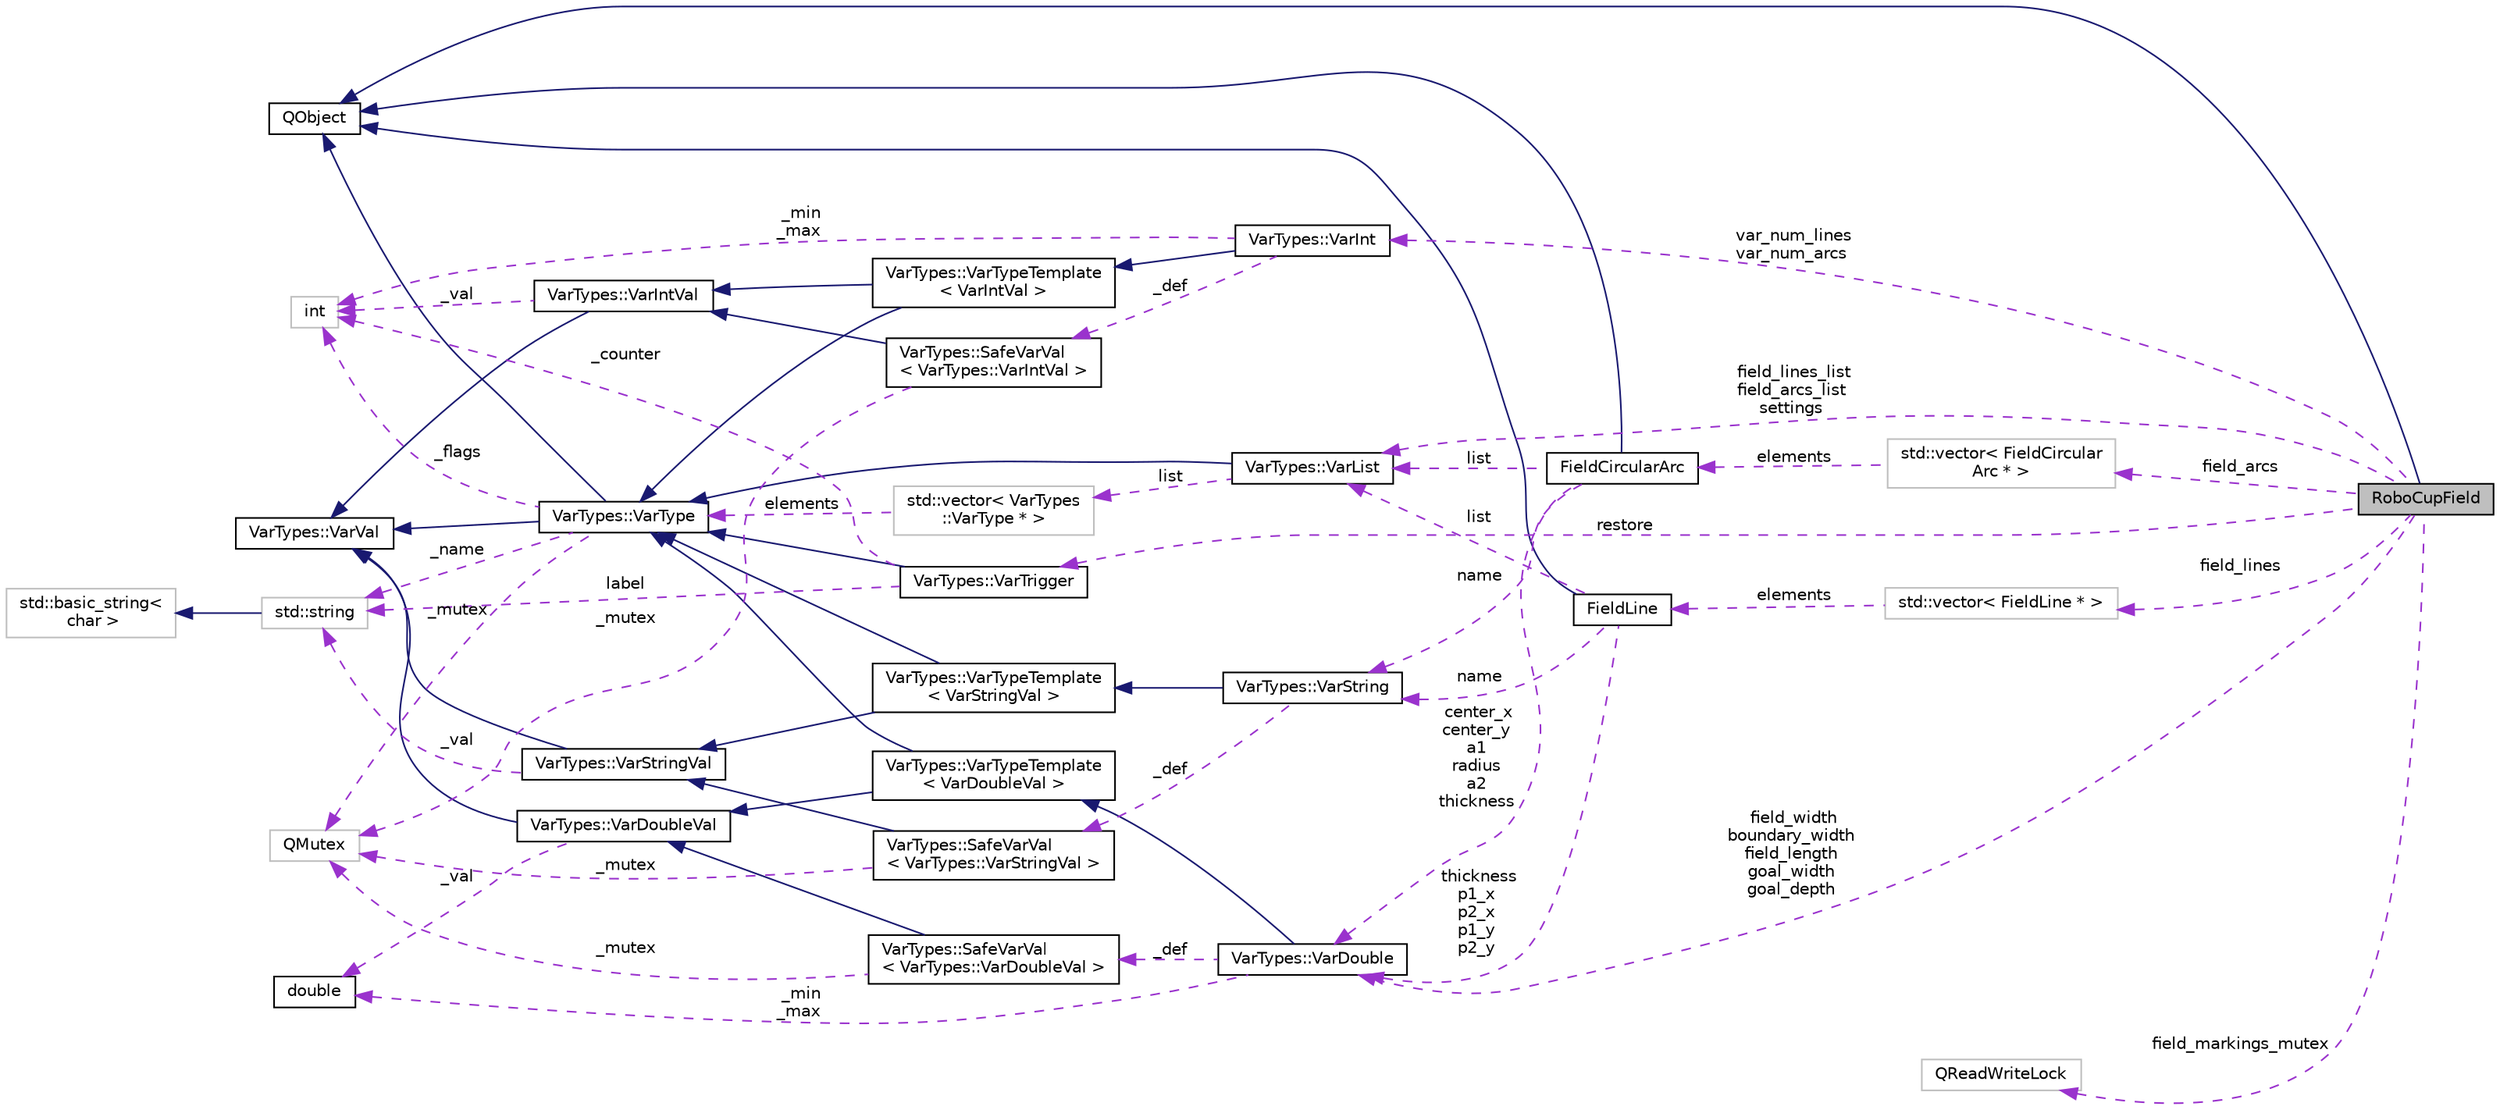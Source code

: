 digraph "RoboCupField"
{
 // INTERACTIVE_SVG=YES
  edge [fontname="Helvetica",fontsize="10",labelfontname="Helvetica",labelfontsize="10"];
  node [fontname="Helvetica",fontsize="10",shape=record];
  rankdir="LR";
  Node1 [label="RoboCupField",height=0.2,width=0.4,color="black", fillcolor="grey75", style="filled", fontcolor="black"];
  Node2 -> Node1 [dir="back",color="midnightblue",fontsize="10",style="solid",fontname="Helvetica"];
  Node2 [label="QObject",height=0.2,width=0.4,color="black", fillcolor="white", style="filled",URL="$dc/d4f/class_q_object.html"];
  Node3 -> Node1 [dir="back",color="darkorchid3",fontsize="10",style="dashed",label=" field_lines_list\nfield_arcs_list\nsettings" ,fontname="Helvetica"];
  Node3 [label="VarTypes::VarList",height=0.2,width=0.4,color="black", fillcolor="white", style="filled",URL="$d1/d74/class_var_types_1_1_var_list.html",tooltip="This is the list type of the VarTypes system. "];
  Node4 -> Node3 [dir="back",color="midnightblue",fontsize="10",style="solid",fontname="Helvetica"];
  Node4 [label="VarTypes::VarType",height=0.2,width=0.4,color="black", fillcolor="white", style="filled",URL="$d4/d59/class_var_types_1_1_var_type.html",tooltip="The base class of the VarTypes system. "];
  Node2 -> Node4 [dir="back",color="midnightblue",fontsize="10",style="solid",fontname="Helvetica"];
  Node5 -> Node4 [dir="back",color="midnightblue",fontsize="10",style="solid",fontname="Helvetica"];
  Node5 [label="VarTypes::VarVal",height=0.2,width=0.4,color="black", fillcolor="white", style="filled",URL="$d6/de8/class_var_types_1_1_var_val.html"];
  Node6 -> Node4 [dir="back",color="darkorchid3",fontsize="10",style="dashed",label=" _flags" ,fontname="Helvetica"];
  Node6 [label="int",height=0.2,width=0.4,color="grey75", fillcolor="white", style="filled"];
  Node7 -> Node4 [dir="back",color="darkorchid3",fontsize="10",style="dashed",label=" _name" ,fontname="Helvetica"];
  Node7 [label="std::string",height=0.2,width=0.4,color="grey75", fillcolor="white", style="filled",tooltip="STL class. "];
  Node8 -> Node7 [dir="back",color="midnightblue",fontsize="10",style="solid",fontname="Helvetica"];
  Node8 [label="std::basic_string\<\l char \>",height=0.2,width=0.4,color="grey75", fillcolor="white", style="filled",tooltip="STL class. "];
  Node9 -> Node4 [dir="back",color="darkorchid3",fontsize="10",style="dashed",label=" _mutex" ,fontname="Helvetica"];
  Node9 [label="QMutex",height=0.2,width=0.4,color="grey75", fillcolor="white", style="filled"];
  Node10 -> Node3 [dir="back",color="darkorchid3",fontsize="10",style="dashed",label=" list" ,fontname="Helvetica"];
  Node10 [label="std::vector\< VarTypes\l::VarType * \>",height=0.2,width=0.4,color="grey75", fillcolor="white", style="filled"];
  Node4 -> Node10 [dir="back",color="darkorchid3",fontsize="10",style="dashed",label=" elements" ,fontname="Helvetica"];
  Node11 -> Node1 [dir="back",color="darkorchid3",fontsize="10",style="dashed",label=" var_num_lines\nvar_num_arcs" ,fontname="Helvetica"];
  Node11 [label="VarTypes::VarInt",height=0.2,width=0.4,color="black", fillcolor="white", style="filled",URL="$d0/d6c/class_var_types_1_1_var_int.html",tooltip="A Vartype for storing integers. "];
  Node12 -> Node11 [dir="back",color="midnightblue",fontsize="10",style="solid",fontname="Helvetica"];
  Node12 [label="VarTypes::VarTypeTemplate\l\< VarIntVal \>",height=0.2,width=0.4,color="black", fillcolor="white", style="filled",URL="$d7/d38/class_var_types_1_1_var_type_template.html"];
  Node4 -> Node12 [dir="back",color="midnightblue",fontsize="10",style="solid",fontname="Helvetica"];
  Node13 -> Node12 [dir="back",color="midnightblue",fontsize="10",style="solid",fontname="Helvetica"];
  Node13 [label="VarTypes::VarIntVal",height=0.2,width=0.4,color="black", fillcolor="white", style="filled",URL="$d4/dc9/class_var_types_1_1_var_int_val.html",tooltip="A Vartype for storing integers. "];
  Node5 -> Node13 [dir="back",color="midnightblue",fontsize="10",style="solid",fontname="Helvetica"];
  Node6 -> Node13 [dir="back",color="darkorchid3",fontsize="10",style="dashed",label=" _val" ,fontname="Helvetica"];
  Node14 -> Node11 [dir="back",color="darkorchid3",fontsize="10",style="dashed",label=" _def" ,fontname="Helvetica"];
  Node14 [label="VarTypes::SafeVarVal\l\< VarTypes::VarIntVal \>",height=0.2,width=0.4,color="black", fillcolor="white", style="filled",URL="$d2/dc4/class_var_types_1_1_safe_var_val.html"];
  Node13 -> Node14 [dir="back",color="midnightblue",fontsize="10",style="solid",fontname="Helvetica"];
  Node9 -> Node14 [dir="back",color="darkorchid3",fontsize="10",style="dashed",label=" _mutex" ,fontname="Helvetica"];
  Node6 -> Node11 [dir="back",color="darkorchid3",fontsize="10",style="dashed",label=" _min\n_max" ,fontname="Helvetica"];
  Node15 -> Node1 [dir="back",color="darkorchid3",fontsize="10",style="dashed",label=" field_arcs" ,fontname="Helvetica"];
  Node15 [label="std::vector\< FieldCircular\lArc * \>",height=0.2,width=0.4,color="grey75", fillcolor="white", style="filled"];
  Node16 -> Node15 [dir="back",color="darkorchid3",fontsize="10",style="dashed",label=" elements" ,fontname="Helvetica"];
  Node16 [label="FieldCircularArc",height=0.2,width=0.4,color="black", fillcolor="white", style="filled",URL="$da/d15/class_field_circular_arc.html"];
  Node2 -> Node16 [dir="back",color="midnightblue",fontsize="10",style="solid",fontname="Helvetica"];
  Node3 -> Node16 [dir="back",color="darkorchid3",fontsize="10",style="dashed",label=" list" ,fontname="Helvetica"];
  Node17 -> Node16 [dir="back",color="darkorchid3",fontsize="10",style="dashed",label=" center_x\ncenter_y\na1\nradius\na2\nthickness" ,fontname="Helvetica"];
  Node17 [label="VarTypes::VarDouble",height=0.2,width=0.4,color="black", fillcolor="white", style="filled",URL="$d6/de9/class_var_types_1_1_var_double.html",tooltip="A Vartype for storing double precision floating points. "];
  Node18 -> Node17 [dir="back",color="midnightblue",fontsize="10",style="solid",fontname="Helvetica"];
  Node18 [label="VarTypes::VarTypeTemplate\l\< VarDoubleVal \>",height=0.2,width=0.4,color="black", fillcolor="white", style="filled",URL="$d7/d38/class_var_types_1_1_var_type_template.html"];
  Node4 -> Node18 [dir="back",color="midnightblue",fontsize="10",style="solid",fontname="Helvetica"];
  Node19 -> Node18 [dir="back",color="midnightblue",fontsize="10",style="solid",fontname="Helvetica"];
  Node19 [label="VarTypes::VarDoubleVal",height=0.2,width=0.4,color="black", fillcolor="white", style="filled",URL="$db/d0f/class_var_types_1_1_var_double_val.html"];
  Node5 -> Node19 [dir="back",color="midnightblue",fontsize="10",style="solid",fontname="Helvetica"];
  Node20 -> Node19 [dir="back",color="darkorchid3",fontsize="10",style="dashed",label=" _val" ,fontname="Helvetica"];
  Node20 [label="double",height=0.2,width=0.4,color="black", fillcolor="white", style="filled",URL="$df/de6/classdouble.html"];
  Node20 -> Node17 [dir="back",color="darkorchid3",fontsize="10",style="dashed",label=" _min\n_max" ,fontname="Helvetica"];
  Node21 -> Node17 [dir="back",color="darkorchid3",fontsize="10",style="dashed",label=" _def" ,fontname="Helvetica"];
  Node21 [label="VarTypes::SafeVarVal\l\< VarTypes::VarDoubleVal \>",height=0.2,width=0.4,color="black", fillcolor="white", style="filled",URL="$d2/dc4/class_var_types_1_1_safe_var_val.html"];
  Node19 -> Node21 [dir="back",color="midnightblue",fontsize="10",style="solid",fontname="Helvetica"];
  Node9 -> Node21 [dir="back",color="darkorchid3",fontsize="10",style="dashed",label=" _mutex" ,fontname="Helvetica"];
  Node22 -> Node16 [dir="back",color="darkorchid3",fontsize="10",style="dashed",label=" name" ,fontname="Helvetica"];
  Node22 [label="VarTypes::VarString",height=0.2,width=0.4,color="black", fillcolor="white", style="filled",URL="$d5/deb/class_var_types_1_1_var_string.html",tooltip="This is the string VarType of the VarTypes system. "];
  Node23 -> Node22 [dir="back",color="midnightblue",fontsize="10",style="solid",fontname="Helvetica"];
  Node23 [label="VarTypes::VarTypeTemplate\l\< VarStringVal \>",height=0.2,width=0.4,color="black", fillcolor="white", style="filled",URL="$d7/d38/class_var_types_1_1_var_type_template.html"];
  Node4 -> Node23 [dir="back",color="midnightblue",fontsize="10",style="solid",fontname="Helvetica"];
  Node24 -> Node23 [dir="back",color="midnightblue",fontsize="10",style="solid",fontname="Helvetica"];
  Node24 [label="VarTypes::VarStringVal",height=0.2,width=0.4,color="black", fillcolor="white", style="filled",URL="$db/d2f/class_var_types_1_1_var_string_val.html",tooltip="This is the string VarTypeVal of the VarTypes system. "];
  Node5 -> Node24 [dir="back",color="midnightblue",fontsize="10",style="solid",fontname="Helvetica"];
  Node7 -> Node24 [dir="back",color="darkorchid3",fontsize="10",style="dashed",label=" _val" ,fontname="Helvetica"];
  Node25 -> Node22 [dir="back",color="darkorchid3",fontsize="10",style="dashed",label=" _def" ,fontname="Helvetica"];
  Node25 [label="VarTypes::SafeVarVal\l\< VarTypes::VarStringVal \>",height=0.2,width=0.4,color="black", fillcolor="white", style="filled",URL="$d2/dc4/class_var_types_1_1_safe_var_val.html"];
  Node24 -> Node25 [dir="back",color="midnightblue",fontsize="10",style="solid",fontname="Helvetica"];
  Node9 -> Node25 [dir="back",color="darkorchid3",fontsize="10",style="dashed",label=" _mutex" ,fontname="Helvetica"];
  Node17 -> Node1 [dir="back",color="darkorchid3",fontsize="10",style="dashed",label=" field_width\nboundary_width\nfield_length\ngoal_width\ngoal_depth" ,fontname="Helvetica"];
  Node26 -> Node1 [dir="back",color="darkorchid3",fontsize="10",style="dashed",label=" field_lines" ,fontname="Helvetica"];
  Node26 [label="std::vector\< FieldLine * \>",height=0.2,width=0.4,color="grey75", fillcolor="white", style="filled"];
  Node27 -> Node26 [dir="back",color="darkorchid3",fontsize="10",style="dashed",label=" elements" ,fontname="Helvetica"];
  Node27 [label="FieldLine",height=0.2,width=0.4,color="black", fillcolor="white", style="filled",URL="$db/dda/class_field_line.html"];
  Node2 -> Node27 [dir="back",color="midnightblue",fontsize="10",style="solid",fontname="Helvetica"];
  Node3 -> Node27 [dir="back",color="darkorchid3",fontsize="10",style="dashed",label=" list" ,fontname="Helvetica"];
  Node17 -> Node27 [dir="back",color="darkorchid3",fontsize="10",style="dashed",label=" thickness\np1_x\np2_x\np1_y\np2_y" ,fontname="Helvetica"];
  Node22 -> Node27 [dir="back",color="darkorchid3",fontsize="10",style="dashed",label=" name" ,fontname="Helvetica"];
  Node28 -> Node1 [dir="back",color="darkorchid3",fontsize="10",style="dashed",label=" restore" ,fontname="Helvetica"];
  Node28 [label="VarTypes::VarTrigger",height=0.2,width=0.4,color="black", fillcolor="white", style="filled",URL="$d8/d89/class_var_types_1_1_var_trigger.html",tooltip="This is a Trigger-like VarType of the VarTypes system. "];
  Node4 -> Node28 [dir="back",color="midnightblue",fontsize="10",style="solid",fontname="Helvetica"];
  Node6 -> Node28 [dir="back",color="darkorchid3",fontsize="10",style="dashed",label=" _counter" ,fontname="Helvetica"];
  Node7 -> Node28 [dir="back",color="darkorchid3",fontsize="10",style="dashed",label=" label" ,fontname="Helvetica"];
  Node29 -> Node1 [dir="back",color="darkorchid3",fontsize="10",style="dashed",label=" field_markings_mutex" ,fontname="Helvetica"];
  Node29 [label="QReadWriteLock",height=0.2,width=0.4,color="grey75", fillcolor="white", style="filled"];
}
